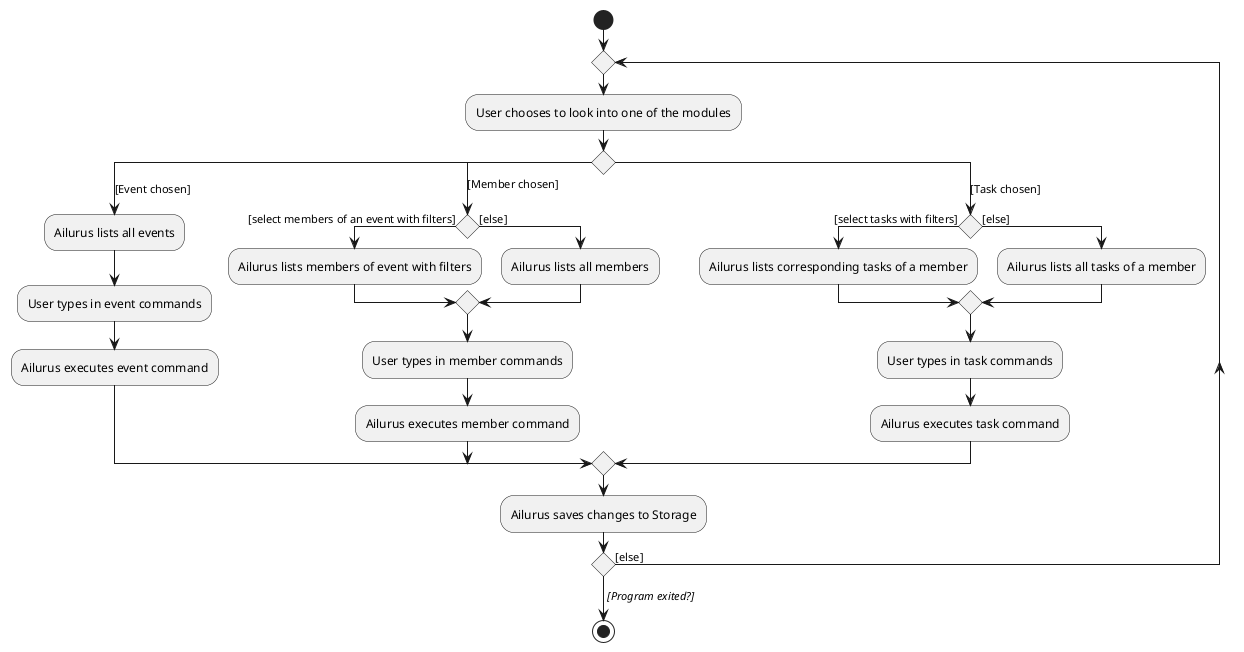 @startuml
start
repeat
:User chooses to look into one of the modules;
switch ()
case ([Event chosen])
    :Ailurus lists all events;
    :User types in event commands;
    :Ailurus executes event command;
case ([Member chosen])
    if () then ([select members of an event with filters])
        :Ailurus lists members of event with filters;
    else ([else])
        :Ailurus lists all members;
    endif
    :User types in member commands;
    :Ailurus executes member command;
case ([Task chosen])
    if () then ([select tasks with filters])
        :Ailurus lists corresponding tasks of a member;
    else ([else])
        :Ailurus lists all tasks of a member;
    endif
    :User types in task commands;
    :Ailurus executes task command;
endswitch
:Ailurus saves changes to Storage;
repeat while () is ([else])
->//[Program exited?]//;
stop
@enduml
